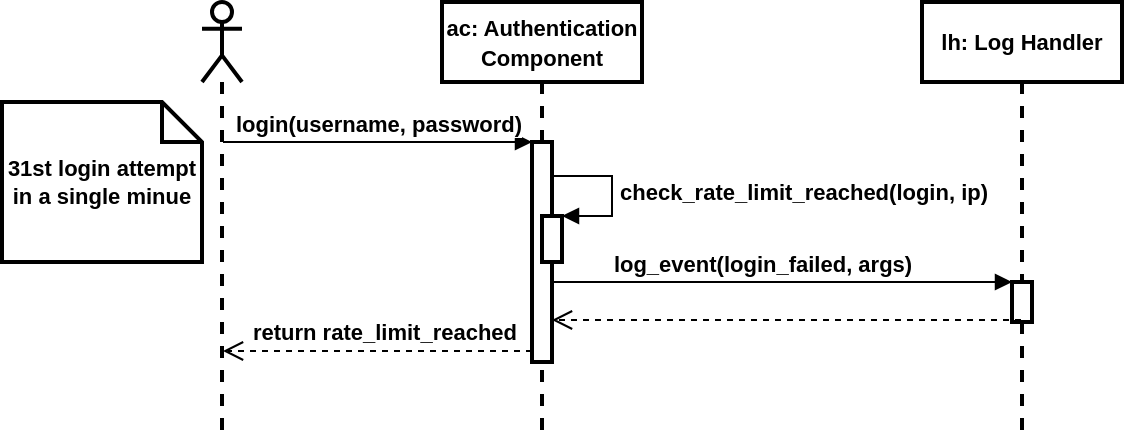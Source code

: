 <mxfile version="15.5.4" type="device"><diagram id="bgoVLGpKSHHcKGjw-SqM" name="Page-1"><mxGraphModel dx="1422" dy="743" grid="1" gridSize="10" guides="1" tooltips="1" connect="1" arrows="1" fold="1" page="1" pageScale="1" pageWidth="850" pageHeight="1100" math="0" shadow="0"><root><mxCell id="0"/><mxCell id="1" parent="0"/><mxCell id="Ka3Dw8-RGKCPYXRZ3N8Q-1" value="" style="shape=umlLifeline;participant=umlActor;perimeter=lifelinePerimeter;whiteSpace=wrap;html=1;container=1;collapsible=0;recursiveResize=0;verticalAlign=top;spacingTop=36;outlineConnect=0;strokeWidth=2;" parent="1" vertex="1"><mxGeometry x="170" y="120" width="20" height="220" as="geometry"/></mxCell><mxCell id="Ka3Dw8-RGKCPYXRZ3N8Q-2" value="&lt;font style=&quot;font-size: 11px&quot;&gt;&lt;b&gt;ac: Authentication Component&lt;br&gt;&lt;/b&gt;&lt;/font&gt;" style="shape=umlLifeline;perimeter=lifelinePerimeter;whiteSpace=wrap;html=1;container=1;collapsible=0;recursiveResize=0;outlineConnect=0;strokeWidth=2;" parent="1" vertex="1"><mxGeometry x="290" y="120" width="100" height="220" as="geometry"/></mxCell><mxCell id="Ka3Dw8-RGKCPYXRZ3N8Q-4" value="" style="html=1;points=[];perimeter=orthogonalPerimeter;fontSize=11;strokeWidth=2;" parent="Ka3Dw8-RGKCPYXRZ3N8Q-2" vertex="1"><mxGeometry x="45" y="70" width="10" height="110" as="geometry"/></mxCell><mxCell id="Ka3Dw8-RGKCPYXRZ3N8Q-5" value="&lt;b&gt;login(username, password)&lt;/b&gt;" style="html=1;verticalAlign=bottom;endArrow=block;entryX=0;entryY=0;rounded=0;fontSize=11;" parent="1" source="Ka3Dw8-RGKCPYXRZ3N8Q-1" target="Ka3Dw8-RGKCPYXRZ3N8Q-4" edge="1"><mxGeometry relative="1" as="geometry"><mxPoint x="255" y="190" as="sourcePoint"/></mxGeometry></mxCell><mxCell id="Ka3Dw8-RGKCPYXRZ3N8Q-6" value="&lt;b&gt;return rate_limit_reached&lt;br&gt;&lt;/b&gt;" style="html=1;verticalAlign=bottom;endArrow=open;dashed=1;endSize=8;exitX=0;exitY=0.95;rounded=0;fontSize=11;" parent="1" source="Ka3Dw8-RGKCPYXRZ3N8Q-4" target="Ka3Dw8-RGKCPYXRZ3N8Q-1" edge="1"><mxGeometry x="-0.033" relative="1" as="geometry"><mxPoint x="255" y="266" as="targetPoint"/><mxPoint as="offset"/></mxGeometry></mxCell><mxCell id="Ka3Dw8-RGKCPYXRZ3N8Q-18" value="&lt;font style=&quot;font-size: 11px&quot;&gt;&lt;b&gt;lh: Log Handler&lt;br&gt;&lt;/b&gt;&lt;/font&gt;" style="shape=umlLifeline;perimeter=lifelinePerimeter;whiteSpace=wrap;html=1;container=1;collapsible=0;recursiveResize=0;outlineConnect=0;strokeWidth=2;" parent="1" vertex="1"><mxGeometry x="530" y="120" width="100" height="220" as="geometry"/></mxCell><mxCell id="Ka3Dw8-RGKCPYXRZ3N8Q-23" value="" style="html=1;points=[];perimeter=orthogonalPerimeter;fontSize=11;strokeWidth=2;" parent="Ka3Dw8-RGKCPYXRZ3N8Q-18" vertex="1"><mxGeometry x="45" y="140" width="10" height="20" as="geometry"/></mxCell><mxCell id="Ka3Dw8-RGKCPYXRZ3N8Q-25" value="" style="html=1;verticalAlign=bottom;endArrow=open;dashed=1;endSize=8;rounded=0;fontSize=11;" parent="1" edge="1"><mxGeometry relative="1" as="geometry"><mxPoint x="345" y="279.0" as="targetPoint"/><mxPoint x="579.5" y="279.0" as="sourcePoint"/></mxGeometry></mxCell><mxCell id="Ka3Dw8-RGKCPYXRZ3N8Q-24" value="&lt;b&gt;log_event(login_failed, args)&lt;br&gt;&lt;/b&gt;" style="html=1;verticalAlign=bottom;endArrow=block;entryX=0;entryY=0;rounded=0;fontSize=11;" parent="1" target="Ka3Dw8-RGKCPYXRZ3N8Q-23" edge="1"><mxGeometry x="-0.087" relative="1" as="geometry"><mxPoint x="345" y="260.0" as="sourcePoint"/><mxPoint as="offset"/></mxGeometry></mxCell><mxCell id="Ka3Dw8-RGKCPYXRZ3N8Q-26" value="&lt;b&gt;31st login attempt in a single minue&lt;br&gt;&lt;/b&gt;" style="shape=note;size=20;whiteSpace=wrap;html=1;fontSize=11;strokeWidth=2;" parent="1" vertex="1"><mxGeometry x="70" y="170" width="100" height="80" as="geometry"/></mxCell><mxCell id="Ka3Dw8-RGKCPYXRZ3N8Q-27" value="" style="html=1;points=[];perimeter=orthogonalPerimeter;fontSize=11;strokeWidth=2;" parent="1" vertex="1"><mxGeometry x="340" y="227" width="10" height="23" as="geometry"/></mxCell><mxCell id="Ka3Dw8-RGKCPYXRZ3N8Q-28" value="&lt;b&gt;check_rate_limit_reached(login, ip)&lt;/b&gt;" style="edgeStyle=orthogonalEdgeStyle;html=1;align=left;spacingLeft=2;endArrow=block;rounded=0;entryX=1;entryY=0;fontSize=11;" parent="1" target="Ka3Dw8-RGKCPYXRZ3N8Q-27" edge="1"><mxGeometry relative="1" as="geometry"><mxPoint x="345" y="207" as="sourcePoint"/><Array as="points"><mxPoint x="375" y="207"/></Array></mxGeometry></mxCell></root></mxGraphModel></diagram></mxfile>